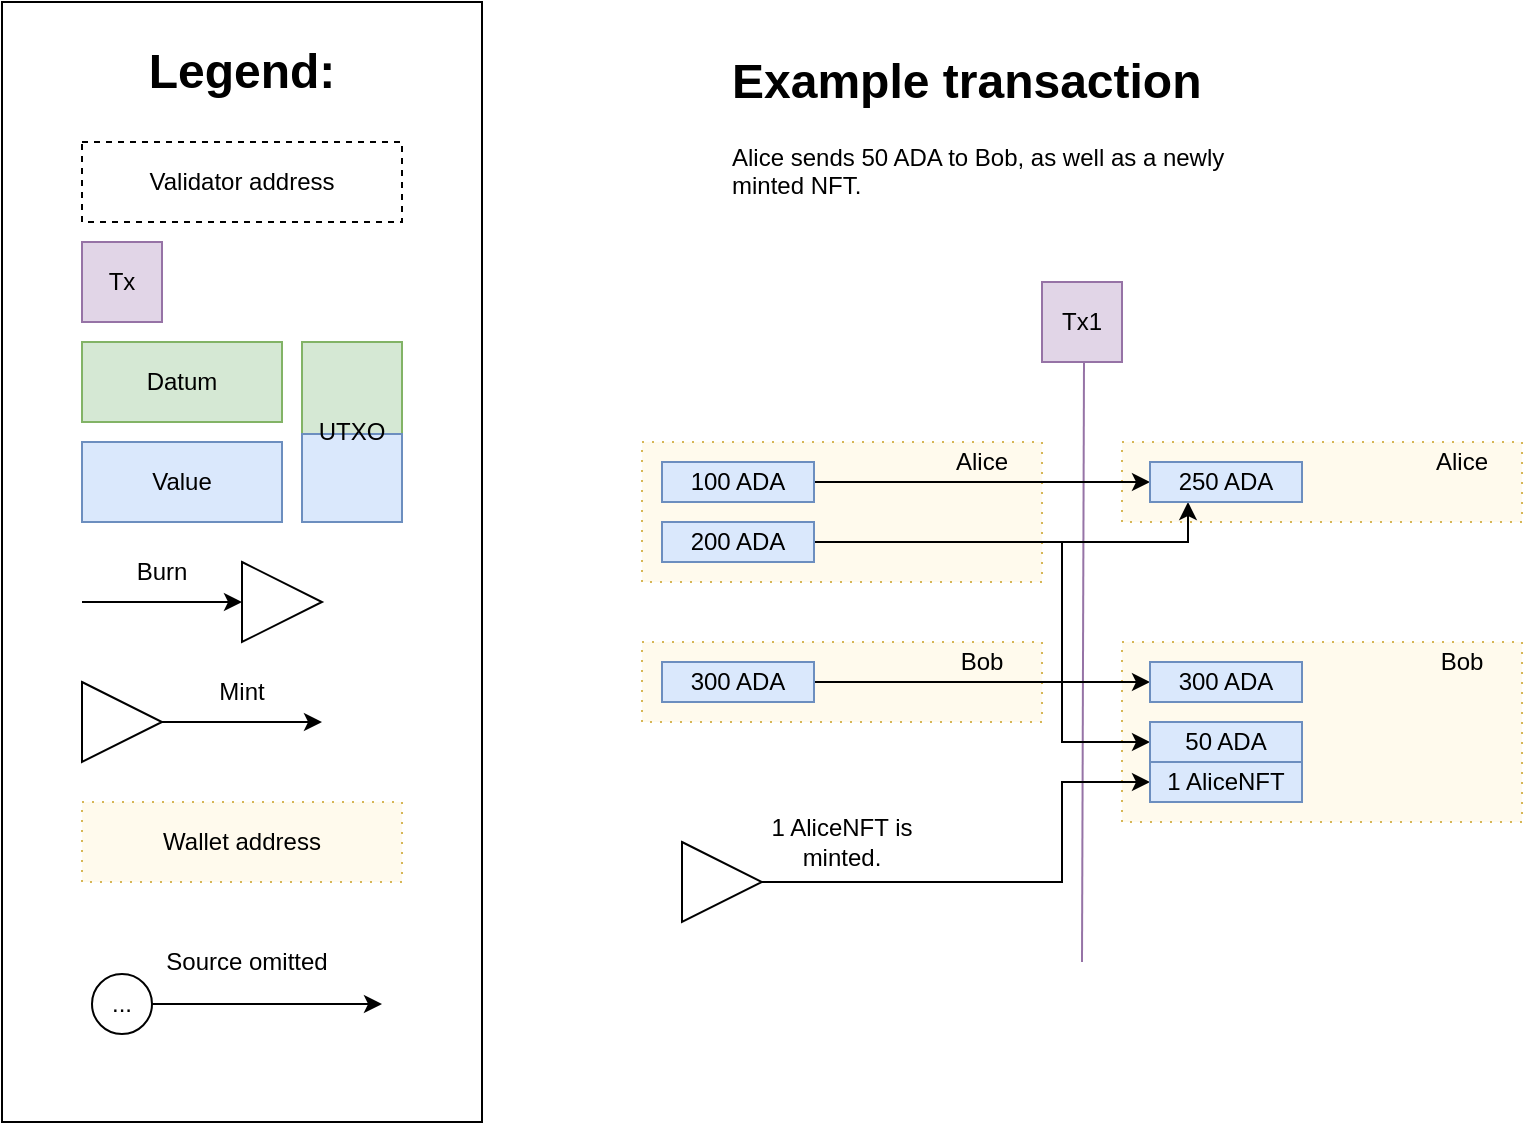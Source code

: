 <mxfile version="18.2.0" type="github">
  <diagram id="H6QaFsO8rmnWTCF_wPBy" name="Page-1">
    <mxGraphModel dx="810" dy="844" grid="1" gridSize="10" guides="1" tooltips="1" connect="1" arrows="1" fold="1" page="1" pageScale="1" pageWidth="827" pageHeight="1169" math="0" shadow="0">
      <root>
        <mxCell id="0" />
        <mxCell id="1" parent="0" />
        <mxCell id="tZ6FYn5pUXqPCZOTzb4P-75" value="" style="rounded=0;whiteSpace=wrap;html=1;fontSize=12;fillColor=#FFFAED;dashed=1;horizontal=1;dashPattern=1 4;strokeColor=#d6b656;" parent="1" vertex="1">
          <mxGeometry x="600" y="360" width="200" height="90" as="geometry" />
        </mxCell>
        <mxCell id="tZ6FYn5pUXqPCZOTzb4P-74" value="" style="rounded=0;whiteSpace=wrap;html=1;fontSize=12;fillColor=#FFFAED;dashed=1;horizontal=1;dashPattern=1 4;strokeColor=#d6b656;" parent="1" vertex="1">
          <mxGeometry x="360" y="360" width="200" height="40" as="geometry" />
        </mxCell>
        <mxCell id="tZ6FYn5pUXqPCZOTzb4P-66" value="" style="rounded=0;whiteSpace=wrap;html=1;fontSize=12;fillColor=#FFFAED;dashed=1;horizontal=1;dashPattern=1 4;strokeColor=#d6b656;" parent="1" vertex="1">
          <mxGeometry x="600" y="260" width="200" height="40" as="geometry" />
        </mxCell>
        <mxCell id="tZ6FYn5pUXqPCZOTzb4P-23" value="" style="rounded=0;whiteSpace=wrap;html=1;fontSize=12;" parent="1" vertex="1">
          <mxGeometry x="40" y="40" width="240" height="560" as="geometry" />
        </mxCell>
        <mxCell id="tZ6FYn5pUXqPCZOTzb4P-2" value="Legend:" style="text;html=1;strokeColor=none;fillColor=none;align=center;verticalAlign=middle;whiteSpace=wrap;rounded=0;fontStyle=1;fontSize=24;" parent="1" vertex="1">
          <mxGeometry x="80" y="40" width="160" height="70" as="geometry" />
        </mxCell>
        <mxCell id="tZ6FYn5pUXqPCZOTzb4P-3" value="Validator address" style="rounded=0;whiteSpace=wrap;html=1;fontSize=12;fillColor=none;dashed=1;horizontal=1;strokeColor=#000000;gradientColor=none;" parent="1" vertex="1">
          <mxGeometry x="80" y="110" width="160" height="40" as="geometry" />
        </mxCell>
        <mxCell id="tZ6FYn5pUXqPCZOTzb4P-4" value="Tx" style="rounded=0;whiteSpace=wrap;html=1;fontSize=12;fillColor=#e1d5e7;horizontal=1;strokeColor=#9673a6;" parent="1" vertex="1">
          <mxGeometry x="80" y="160" width="40" height="40" as="geometry" />
        </mxCell>
        <mxCell id="tZ6FYn5pUXqPCZOTzb4P-5" value="&lt;div&gt;Datum&lt;/div&gt;" style="rounded=0;whiteSpace=wrap;html=1;fontSize=12;fillColor=#d5e8d4;horizontal=1;strokeColor=#82b366;" parent="1" vertex="1">
          <mxGeometry x="80" y="210" width="100" height="40" as="geometry" />
        </mxCell>
        <mxCell id="tZ6FYn5pUXqPCZOTzb4P-7" value="" style="rounded=0;whiteSpace=wrap;html=1;fontSize=12;fillColor=#d5e8d4;horizontal=1;strokeColor=#82b366;" parent="1" vertex="1">
          <mxGeometry x="190" y="210" width="50" height="46" as="geometry" />
        </mxCell>
        <mxCell id="tZ6FYn5pUXqPCZOTzb4P-8" value="Value" style="rounded=0;whiteSpace=wrap;html=1;fontSize=12;fillColor=#dae8fc;horizontal=1;strokeColor=#6c8ebf;" parent="1" vertex="1">
          <mxGeometry x="80" y="260" width="100" height="40" as="geometry" />
        </mxCell>
        <mxCell id="tZ6FYn5pUXqPCZOTzb4P-9" value="" style="rounded=0;whiteSpace=wrap;html=1;fontSize=12;fillColor=#dae8fc;horizontal=1;strokeColor=#6c8ebf;" parent="1" vertex="1">
          <mxGeometry x="190" y="256" width="50" height="44" as="geometry" />
        </mxCell>
        <mxCell id="tZ6FYn5pUXqPCZOTzb4P-10" value="UTXO" style="text;html=1;strokeColor=none;fillColor=none;align=center;verticalAlign=middle;whiteSpace=wrap;rounded=0;fontSize=12;" parent="1" vertex="1">
          <mxGeometry x="195" y="240" width="40" height="30" as="geometry" />
        </mxCell>
        <mxCell id="tZ6FYn5pUXqPCZOTzb4P-11" value="" style="triangle;whiteSpace=wrap;html=1;fontSize=12;strokeColor=default;fillColor=default;" parent="1" vertex="1">
          <mxGeometry x="160" y="320" width="40" height="40" as="geometry" />
        </mxCell>
        <mxCell id="tZ6FYn5pUXqPCZOTzb4P-14" value="" style="endArrow=classic;html=1;rounded=0;fontSize=12;entryX=0;entryY=0.5;entryDx=0;entryDy=0;" parent="1" target="tZ6FYn5pUXqPCZOTzb4P-11" edge="1">
          <mxGeometry width="50" height="50" relative="1" as="geometry">
            <mxPoint x="80" y="340" as="sourcePoint" />
            <mxPoint x="130" y="360" as="targetPoint" />
          </mxGeometry>
        </mxCell>
        <mxCell id="tZ6FYn5pUXqPCZOTzb4P-15" value="Burn" style="text;html=1;strokeColor=none;fillColor=none;align=center;verticalAlign=middle;whiteSpace=wrap;rounded=0;fontSize=12;" parent="1" vertex="1">
          <mxGeometry x="90" y="310" width="60" height="30" as="geometry" />
        </mxCell>
        <mxCell id="tZ6FYn5pUXqPCZOTzb4P-16" value="" style="triangle;whiteSpace=wrap;html=1;fontSize=12;strokeColor=default;fillColor=default;" parent="1" vertex="1">
          <mxGeometry x="80" y="380" width="40" height="40" as="geometry" />
        </mxCell>
        <mxCell id="tZ6FYn5pUXqPCZOTzb4P-19" value="" style="endArrow=classic;html=1;rounded=0;fontSize=12;exitX=1;exitY=0.5;exitDx=0;exitDy=0;" parent="1" source="tZ6FYn5pUXqPCZOTzb4P-16" edge="1">
          <mxGeometry width="50" height="50" relative="1" as="geometry">
            <mxPoint x="160" y="440" as="sourcePoint" />
            <mxPoint x="200" y="400" as="targetPoint" />
          </mxGeometry>
        </mxCell>
        <mxCell id="tZ6FYn5pUXqPCZOTzb4P-20" value="Mint" style="text;html=1;strokeColor=none;fillColor=none;align=center;verticalAlign=middle;whiteSpace=wrap;rounded=0;fontSize=12;" parent="1" vertex="1">
          <mxGeometry x="130" y="370" width="60" height="30" as="geometry" />
        </mxCell>
        <mxCell id="tZ6FYn5pUXqPCZOTzb4P-22" value="Wallet address" style="rounded=0;whiteSpace=wrap;html=1;fontSize=12;fillColor=#FFFAED;dashed=1;horizontal=1;dashPattern=1 4;strokeColor=#d6b656;" parent="1" vertex="1">
          <mxGeometry x="80" y="440" width="160" height="40" as="geometry" />
        </mxCell>
        <mxCell id="tZ6FYn5pUXqPCZOTzb4P-24" value="Tx1" style="rounded=0;whiteSpace=wrap;html=1;fontSize=12;fillColor=#e1d5e7;horizontal=1;strokeColor=#9673a6;" parent="1" vertex="1">
          <mxGeometry x="560" y="180" width="40" height="40" as="geometry" />
        </mxCell>
        <mxCell id="tZ6FYn5pUXqPCZOTzb4P-25" value="" style="endArrow=none;html=1;rounded=0;fontSize=12;entryX=0.5;entryY=1;entryDx=0;entryDy=0;fillColor=#e1d5e7;strokeColor=#9673a6;" parent="1" edge="1">
          <mxGeometry width="50" height="50" relative="1" as="geometry">
            <mxPoint x="580" y="520" as="sourcePoint" />
            <mxPoint x="581.0" y="220" as="targetPoint" />
          </mxGeometry>
        </mxCell>
        <mxCell id="tZ6FYn5pUXqPCZOTzb4P-33" style="edgeStyle=orthogonalEdgeStyle;rounded=0;orthogonalLoop=1;jettySize=auto;html=1;exitX=1;exitY=0.5;exitDx=0;exitDy=0;fontSize=12;" parent="1" source="tZ6FYn5pUXqPCZOTzb4P-28" edge="1">
          <mxGeometry relative="1" as="geometry">
            <mxPoint x="230" y="541" as="targetPoint" />
          </mxGeometry>
        </mxCell>
        <mxCell id="tZ6FYn5pUXqPCZOTzb4P-28" value="..." style="ellipse;whiteSpace=wrap;html=1;aspect=fixed;fontSize=12;strokeColor=#000000;fillColor=none;gradientColor=none;" parent="1" vertex="1">
          <mxGeometry x="85" y="526" width="30" height="30" as="geometry" />
        </mxCell>
        <mxCell id="tZ6FYn5pUXqPCZOTzb4P-34" value="Source omitted" style="text;html=1;strokeColor=none;fillColor=none;align=center;verticalAlign=middle;whiteSpace=wrap;rounded=0;fontSize=12;" parent="1" vertex="1">
          <mxGeometry x="115" y="510" width="95" height="20" as="geometry" />
        </mxCell>
        <mxCell id="tZ6FYn5pUXqPCZOTzb4P-35" value="" style="rounded=0;whiteSpace=wrap;html=1;fontSize=12;fillColor=#FFFAED;dashed=1;horizontal=1;dashPattern=1 4;strokeColor=#d6b656;" parent="1" vertex="1">
          <mxGeometry x="360" y="260" width="200" height="70" as="geometry" />
        </mxCell>
        <mxCell id="tZ6FYn5pUXqPCZOTzb4P-56" style="edgeStyle=orthogonalEdgeStyle;rounded=0;orthogonalLoop=1;jettySize=auto;html=1;exitX=1;exitY=0.5;exitDx=0;exitDy=0;fontSize=12;" parent="1" source="tZ6FYn5pUXqPCZOTzb4P-37" target="tZ6FYn5pUXqPCZOTzb4P-46" edge="1">
          <mxGeometry relative="1" as="geometry" />
        </mxCell>
        <mxCell id="tZ6FYn5pUXqPCZOTzb4P-37" value="300 ADA" style="rounded=0;whiteSpace=wrap;html=1;fontSize=12;fillColor=#dae8fc;horizontal=1;strokeColor=#6c8ebf;" parent="1" vertex="1">
          <mxGeometry x="370" y="370" width="76" height="20" as="geometry" />
        </mxCell>
        <mxCell id="tZ6FYn5pUXqPCZOTzb4P-39" value="Alice" style="text;html=1;strokeColor=none;fillColor=none;align=center;verticalAlign=middle;whiteSpace=wrap;rounded=0;fontSize=12;" parent="1" vertex="1">
          <mxGeometry x="500" y="260" width="60" height="20" as="geometry" />
        </mxCell>
        <mxCell id="tZ6FYn5pUXqPCZOTzb4P-40" value="Bob" style="text;html=1;strokeColor=none;fillColor=none;align=center;verticalAlign=middle;whiteSpace=wrap;rounded=0;fontSize=12;" parent="1" vertex="1">
          <mxGeometry x="500" y="360" width="60" height="20" as="geometry" />
        </mxCell>
        <mxCell id="tZ6FYn5pUXqPCZOTzb4P-71" style="edgeStyle=orthogonalEdgeStyle;rounded=0;orthogonalLoop=1;jettySize=auto;html=1;exitX=1;exitY=0.5;exitDx=0;exitDy=0;entryX=0;entryY=0.5;entryDx=0;entryDy=0;fontSize=12;" parent="1" source="tZ6FYn5pUXqPCZOTzb4P-42" target="tZ6FYn5pUXqPCZOTzb4P-50" edge="1">
          <mxGeometry relative="1" as="geometry" />
        </mxCell>
        <mxCell id="tZ6FYn5pUXqPCZOTzb4P-42" value="100 ADA" style="rounded=0;whiteSpace=wrap;html=1;fontSize=12;fillColor=#dae8fc;horizontal=1;strokeColor=#6c8ebf;" parent="1" vertex="1">
          <mxGeometry x="370" y="270" width="76" height="20" as="geometry" />
        </mxCell>
        <mxCell id="tZ6FYn5pUXqPCZOTzb4P-70" style="edgeStyle=orthogonalEdgeStyle;rounded=0;orthogonalLoop=1;jettySize=auto;html=1;exitX=1;exitY=0.5;exitDx=0;exitDy=0;entryX=0;entryY=0.5;entryDx=0;entryDy=0;fontSize=12;" parent="1" source="tZ6FYn5pUXqPCZOTzb4P-43" target="tZ6FYn5pUXqPCZOTzb4P-57" edge="1">
          <mxGeometry relative="1" as="geometry">
            <Array as="points">
              <mxPoint x="570" y="310" />
              <mxPoint x="570" y="410" />
            </Array>
          </mxGeometry>
        </mxCell>
        <mxCell id="tZ6FYn5pUXqPCZOTzb4P-73" style="edgeStyle=orthogonalEdgeStyle;rounded=0;orthogonalLoop=1;jettySize=auto;html=1;exitX=1;exitY=0.5;exitDx=0;exitDy=0;entryX=0.25;entryY=1;entryDx=0;entryDy=0;fontSize=12;" parent="1" source="tZ6FYn5pUXqPCZOTzb4P-43" target="tZ6FYn5pUXqPCZOTzb4P-50" edge="1">
          <mxGeometry relative="1" as="geometry" />
        </mxCell>
        <mxCell id="tZ6FYn5pUXqPCZOTzb4P-43" value="200 ADA" style="rounded=0;whiteSpace=wrap;html=1;fontSize=12;fillColor=#dae8fc;horizontal=1;strokeColor=#6c8ebf;" parent="1" vertex="1">
          <mxGeometry x="370" y="300" width="76" height="20" as="geometry" />
        </mxCell>
        <mxCell id="tZ6FYn5pUXqPCZOTzb4P-46" value="300 ADA" style="rounded=0;whiteSpace=wrap;html=1;fontSize=12;fillColor=#dae8fc;horizontal=1;strokeColor=#6c8ebf;" parent="1" vertex="1">
          <mxGeometry x="614" y="370" width="76" height="20" as="geometry" />
        </mxCell>
        <mxCell id="tZ6FYn5pUXqPCZOTzb4P-47" value="Alice" style="text;html=1;strokeColor=none;fillColor=none;align=center;verticalAlign=middle;whiteSpace=wrap;rounded=0;fontSize=12;" parent="1" vertex="1">
          <mxGeometry x="740" y="260" width="60" height="20" as="geometry" />
        </mxCell>
        <mxCell id="tZ6FYn5pUXqPCZOTzb4P-48" value="Bob" style="text;html=1;strokeColor=none;fillColor=none;align=center;verticalAlign=middle;whiteSpace=wrap;rounded=0;fontSize=12;" parent="1" vertex="1">
          <mxGeometry x="740" y="360" width="60" height="20" as="geometry" />
        </mxCell>
        <mxCell id="tZ6FYn5pUXqPCZOTzb4P-50" value="250 ADA" style="rounded=0;whiteSpace=wrap;html=1;fontSize=12;fillColor=#dae8fc;horizontal=1;strokeColor=#6c8ebf;" parent="1" vertex="1">
          <mxGeometry x="614" y="270" width="76" height="20" as="geometry" />
        </mxCell>
        <mxCell id="tZ6FYn5pUXqPCZOTzb4P-57" value="50 ADA" style="rounded=0;whiteSpace=wrap;html=1;fontSize=12;fillColor=#dae8fc;horizontal=1;strokeColor=#6c8ebf;" parent="1" vertex="1">
          <mxGeometry x="614" y="400" width="76" height="20" as="geometry" />
        </mxCell>
        <mxCell id="tZ6FYn5pUXqPCZOTzb4P-60" value="&lt;h1&gt;Example transaction&lt;br&gt;&lt;/h1&gt;&lt;p&gt;Alice sends 50 ADA to Bob, as well as a newly minted NFT.&lt;br&gt;&lt;/p&gt;" style="text;html=1;strokeColor=none;fillColor=none;spacing=5;spacingTop=-20;whiteSpace=wrap;overflow=hidden;rounded=0;fontSize=12;" parent="1" vertex="1">
          <mxGeometry x="400" y="60" width="280" height="80" as="geometry" />
        </mxCell>
        <mxCell id="tZ6FYn5pUXqPCZOTzb4P-64" style="edgeStyle=orthogonalEdgeStyle;rounded=0;orthogonalLoop=1;jettySize=auto;html=1;exitX=1;exitY=0.5;exitDx=0;exitDy=0;entryX=0;entryY=0.5;entryDx=0;entryDy=0;fontSize=12;" parent="1" source="tZ6FYn5pUXqPCZOTzb4P-61" target="tZ6FYn5pUXqPCZOTzb4P-63" edge="1">
          <mxGeometry relative="1" as="geometry">
            <Array as="points">
              <mxPoint x="570" y="480" />
              <mxPoint x="570" y="430" />
            </Array>
          </mxGeometry>
        </mxCell>
        <mxCell id="tZ6FYn5pUXqPCZOTzb4P-61" value="" style="triangle;whiteSpace=wrap;html=1;fontSize=12;strokeColor=default;fillColor=default;" parent="1" vertex="1">
          <mxGeometry x="380" y="460" width="40" height="40" as="geometry" />
        </mxCell>
        <mxCell id="tZ6FYn5pUXqPCZOTzb4P-63" value="1 AliceNFT" style="rounded=0;whiteSpace=wrap;html=1;fontSize=12;fillColor=#dae8fc;horizontal=1;strokeColor=#6c8ebf;" parent="1" vertex="1">
          <mxGeometry x="614" y="420" width="76" height="20" as="geometry" />
        </mxCell>
        <mxCell id="tZ6FYn5pUXqPCZOTzb4P-65" value="1 AliceNFT is minted." style="text;html=1;strokeColor=none;fillColor=none;align=center;verticalAlign=middle;whiteSpace=wrap;rounded=0;fontSize=12;" parent="1" vertex="1">
          <mxGeometry x="420" y="440" width="80" height="40" as="geometry" />
        </mxCell>
      </root>
    </mxGraphModel>
  </diagram>
</mxfile>

